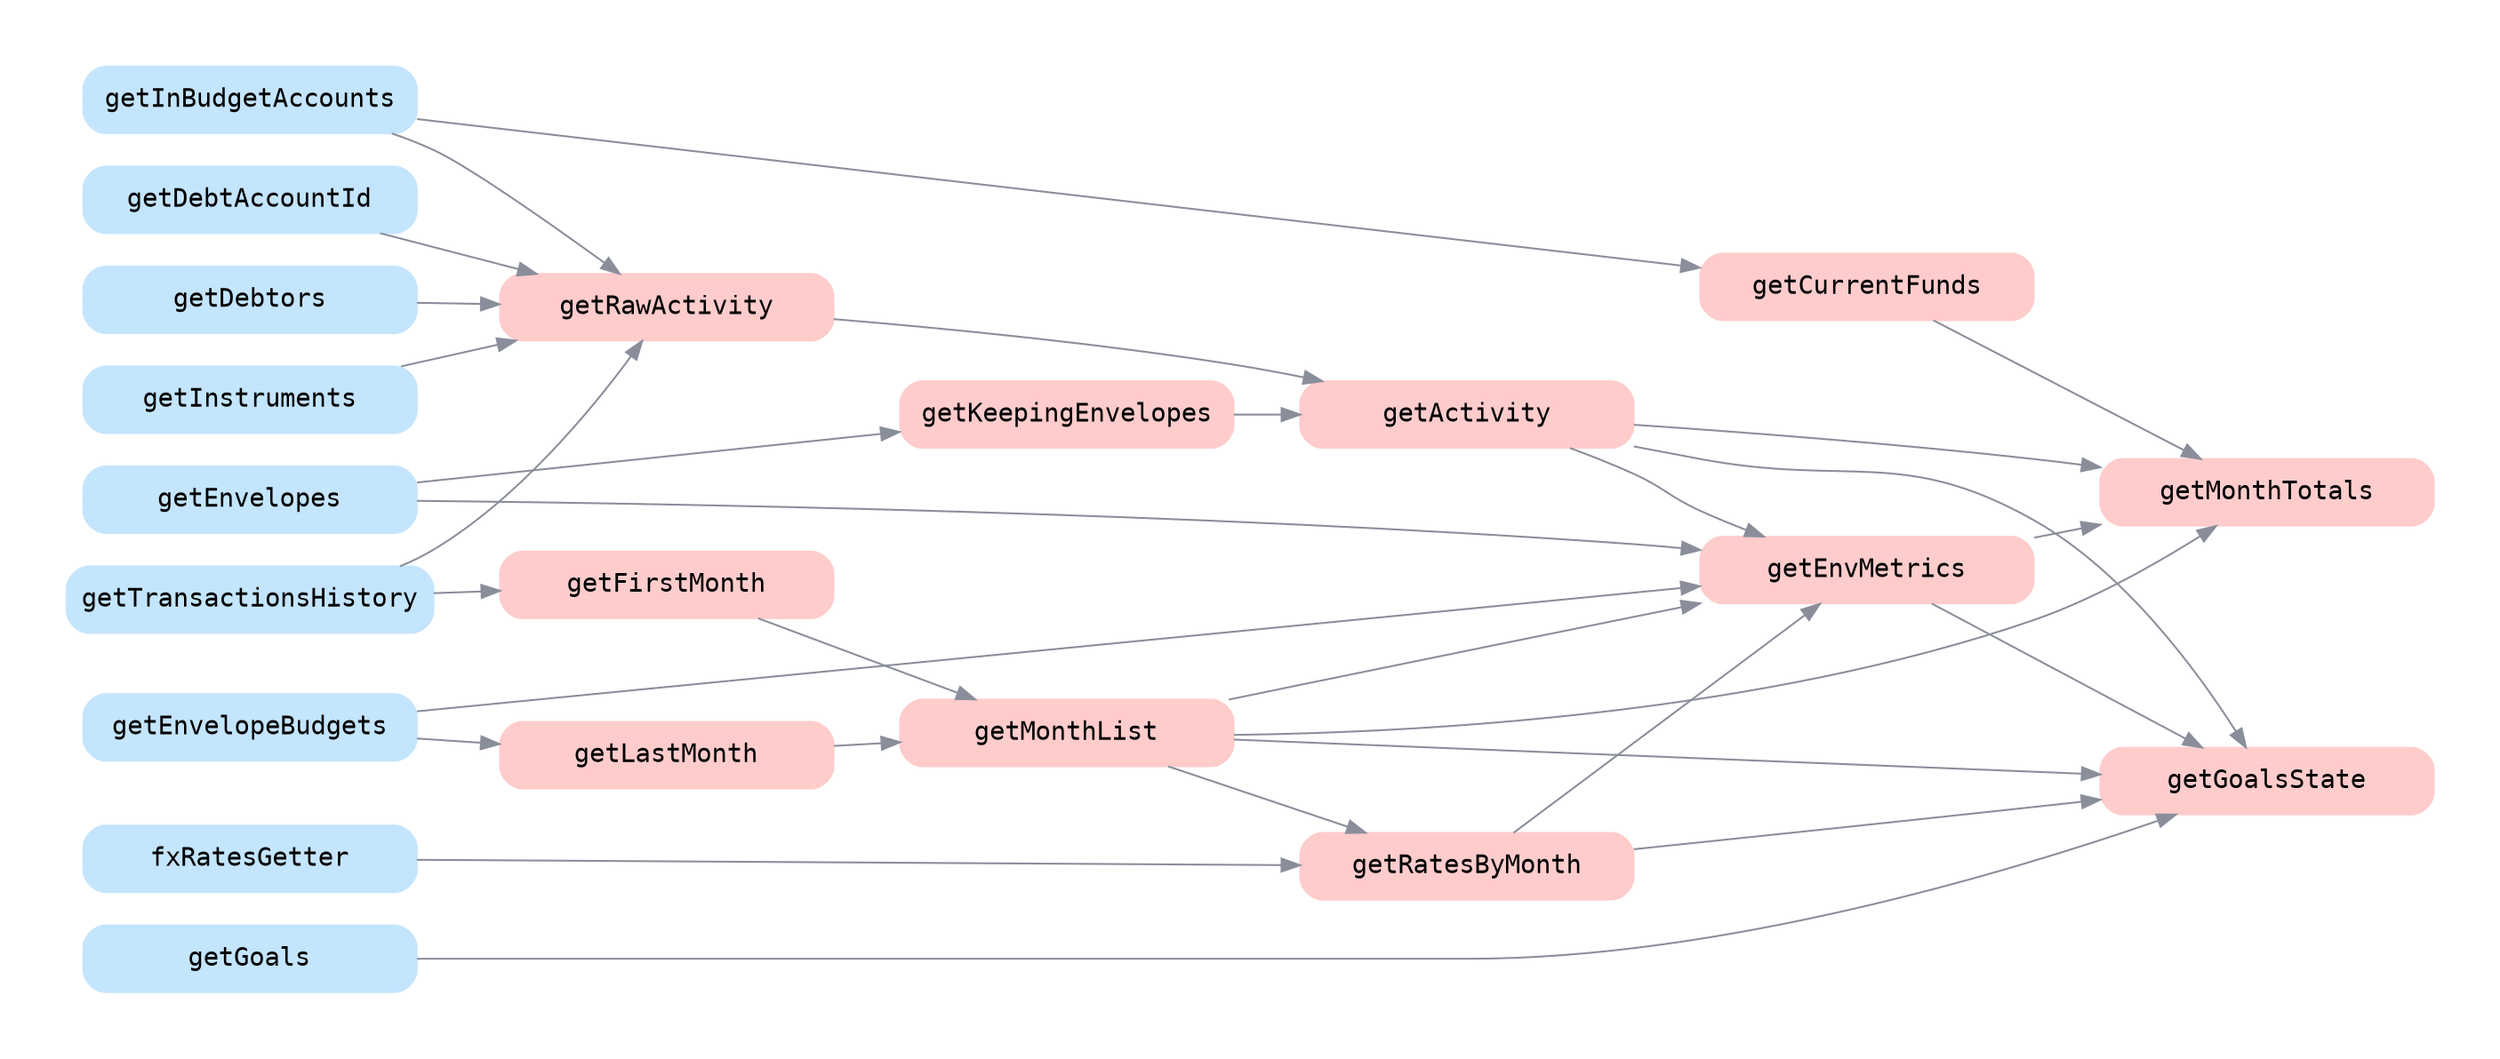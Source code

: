 // Chart made in graphwiz https://graphviz.org/
// VS Code extention https://marketplace.visualstudio.com/items?itemName=joaompinto.vscode-graphviz

digraph G {
// splines="FALSE";
rankdir=LR;
pad=0.5;
edge [
  fontname="'Fira Code', monospace"
  color="#8a8e9b"
]
node [
  fontname="'Fira Code', monospace",
  shape="box",
  style="filled,rounded"
  width=2.5
]

{
  node [color="#c4e5fe"]
  rank=same;
  getInBudgetAccounts
  getEnvelopes
  getTransactionsHistory
  getEnvelopeBudgets
  getDebtAccountId
  getDebtors
  getInstruments
  fxRatesGetter
  getGoals
}


subgraph INSTRUMENTS { //cluster_
  style="filled,rounded"
  color="#e8e8e8";

  node [color="#ffcccc"] // Results
  getInBudgetAccounts -> getCurrentFunds

  getEnvelopes -> getKeepingEnvelopes

  getTransactionsHistory -> getFirstMonth -> getMonthList
  getEnvelopeBudgets -> getLastMonth -> getMonthList

  getTransactionsHistory -> getRawActivity
  getInBudgetAccounts -> getRawActivity
  getDebtAccountId -> getRawActivity
  getDebtors -> getRawActivity
  getInstruments -> getRawActivity

  getKeepingEnvelopes -> getActivity
  getRawActivity -> getActivity

  fxRatesGetter -> getRatesByMonth
  getMonthList -> getRatesByMonth

  getMonthList -> getEnvMetrics
  getEnvelopes -> getEnvMetrics
  getActivity -> getEnvMetrics
  getEnvelopeBudgets -> getEnvMetrics
  getRatesByMonth -> getEnvMetrics

  getMonthList -> getGoalsState
  getEnvMetrics -> getGoalsState
  getGoals -> getGoalsState
  getActivity -> getGoalsState
  getRatesByMonth -> getGoalsState

  getMonthList -> getMonthTotals
  getCurrentFunds -> getMonthTotals
  getActivity -> getMonthTotals
  getEnvMetrics -> getMonthTotals
}

}

